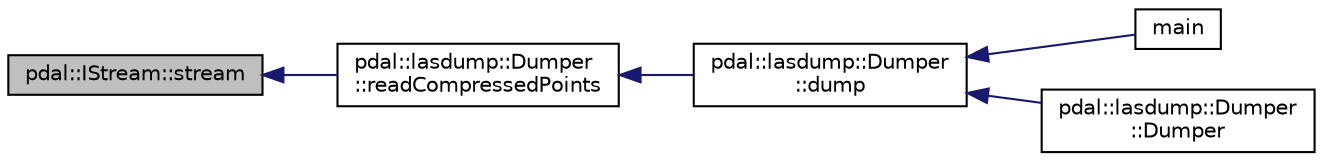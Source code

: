 digraph "pdal::IStream::stream"
{
  edge [fontname="Helvetica",fontsize="10",labelfontname="Helvetica",labelfontsize="10"];
  node [fontname="Helvetica",fontsize="10",shape=record];
  rankdir="LR";
  Node1 [label="pdal::IStream::stream",height=0.2,width=0.4,color="black", fillcolor="grey75", style="filled", fontcolor="black"];
  Node1 -> Node2 [dir="back",color="midnightblue",fontsize="10",style="solid",fontname="Helvetica"];
  Node2 [label="pdal::lasdump::Dumper\l::readCompressedPoints",height=0.2,width=0.4,color="black", fillcolor="white", style="filled",URL="$classpdal_1_1lasdump_1_1Dumper.html#ad8394ae3963da052ca194ec27454a056"];
  Node2 -> Node3 [dir="back",color="midnightblue",fontsize="10",style="solid",fontname="Helvetica"];
  Node3 [label="pdal::lasdump::Dumper\l::dump",height=0.2,width=0.4,color="black", fillcolor="white", style="filled",URL="$classpdal_1_1lasdump_1_1Dumper.html#a20d28b8a8a6fec681b12f460d8f88190"];
  Node3 -> Node4 [dir="back",color="midnightblue",fontsize="10",style="solid",fontname="Helvetica"];
  Node4 [label="main",height=0.2,width=0.4,color="black", fillcolor="white", style="filled",URL="$Dumper_8cpp.html#a0ddf1224851353fc92bfbff6f499fa97"];
  Node3 -> Node5 [dir="back",color="midnightblue",fontsize="10",style="solid",fontname="Helvetica"];
  Node5 [label="pdal::lasdump::Dumper\l::Dumper",height=0.2,width=0.4,color="black", fillcolor="white", style="filled",URL="$classpdal_1_1lasdump_1_1Dumper.html#a621569d3916c9d0489d3bf6fa656ce5e"];
}
